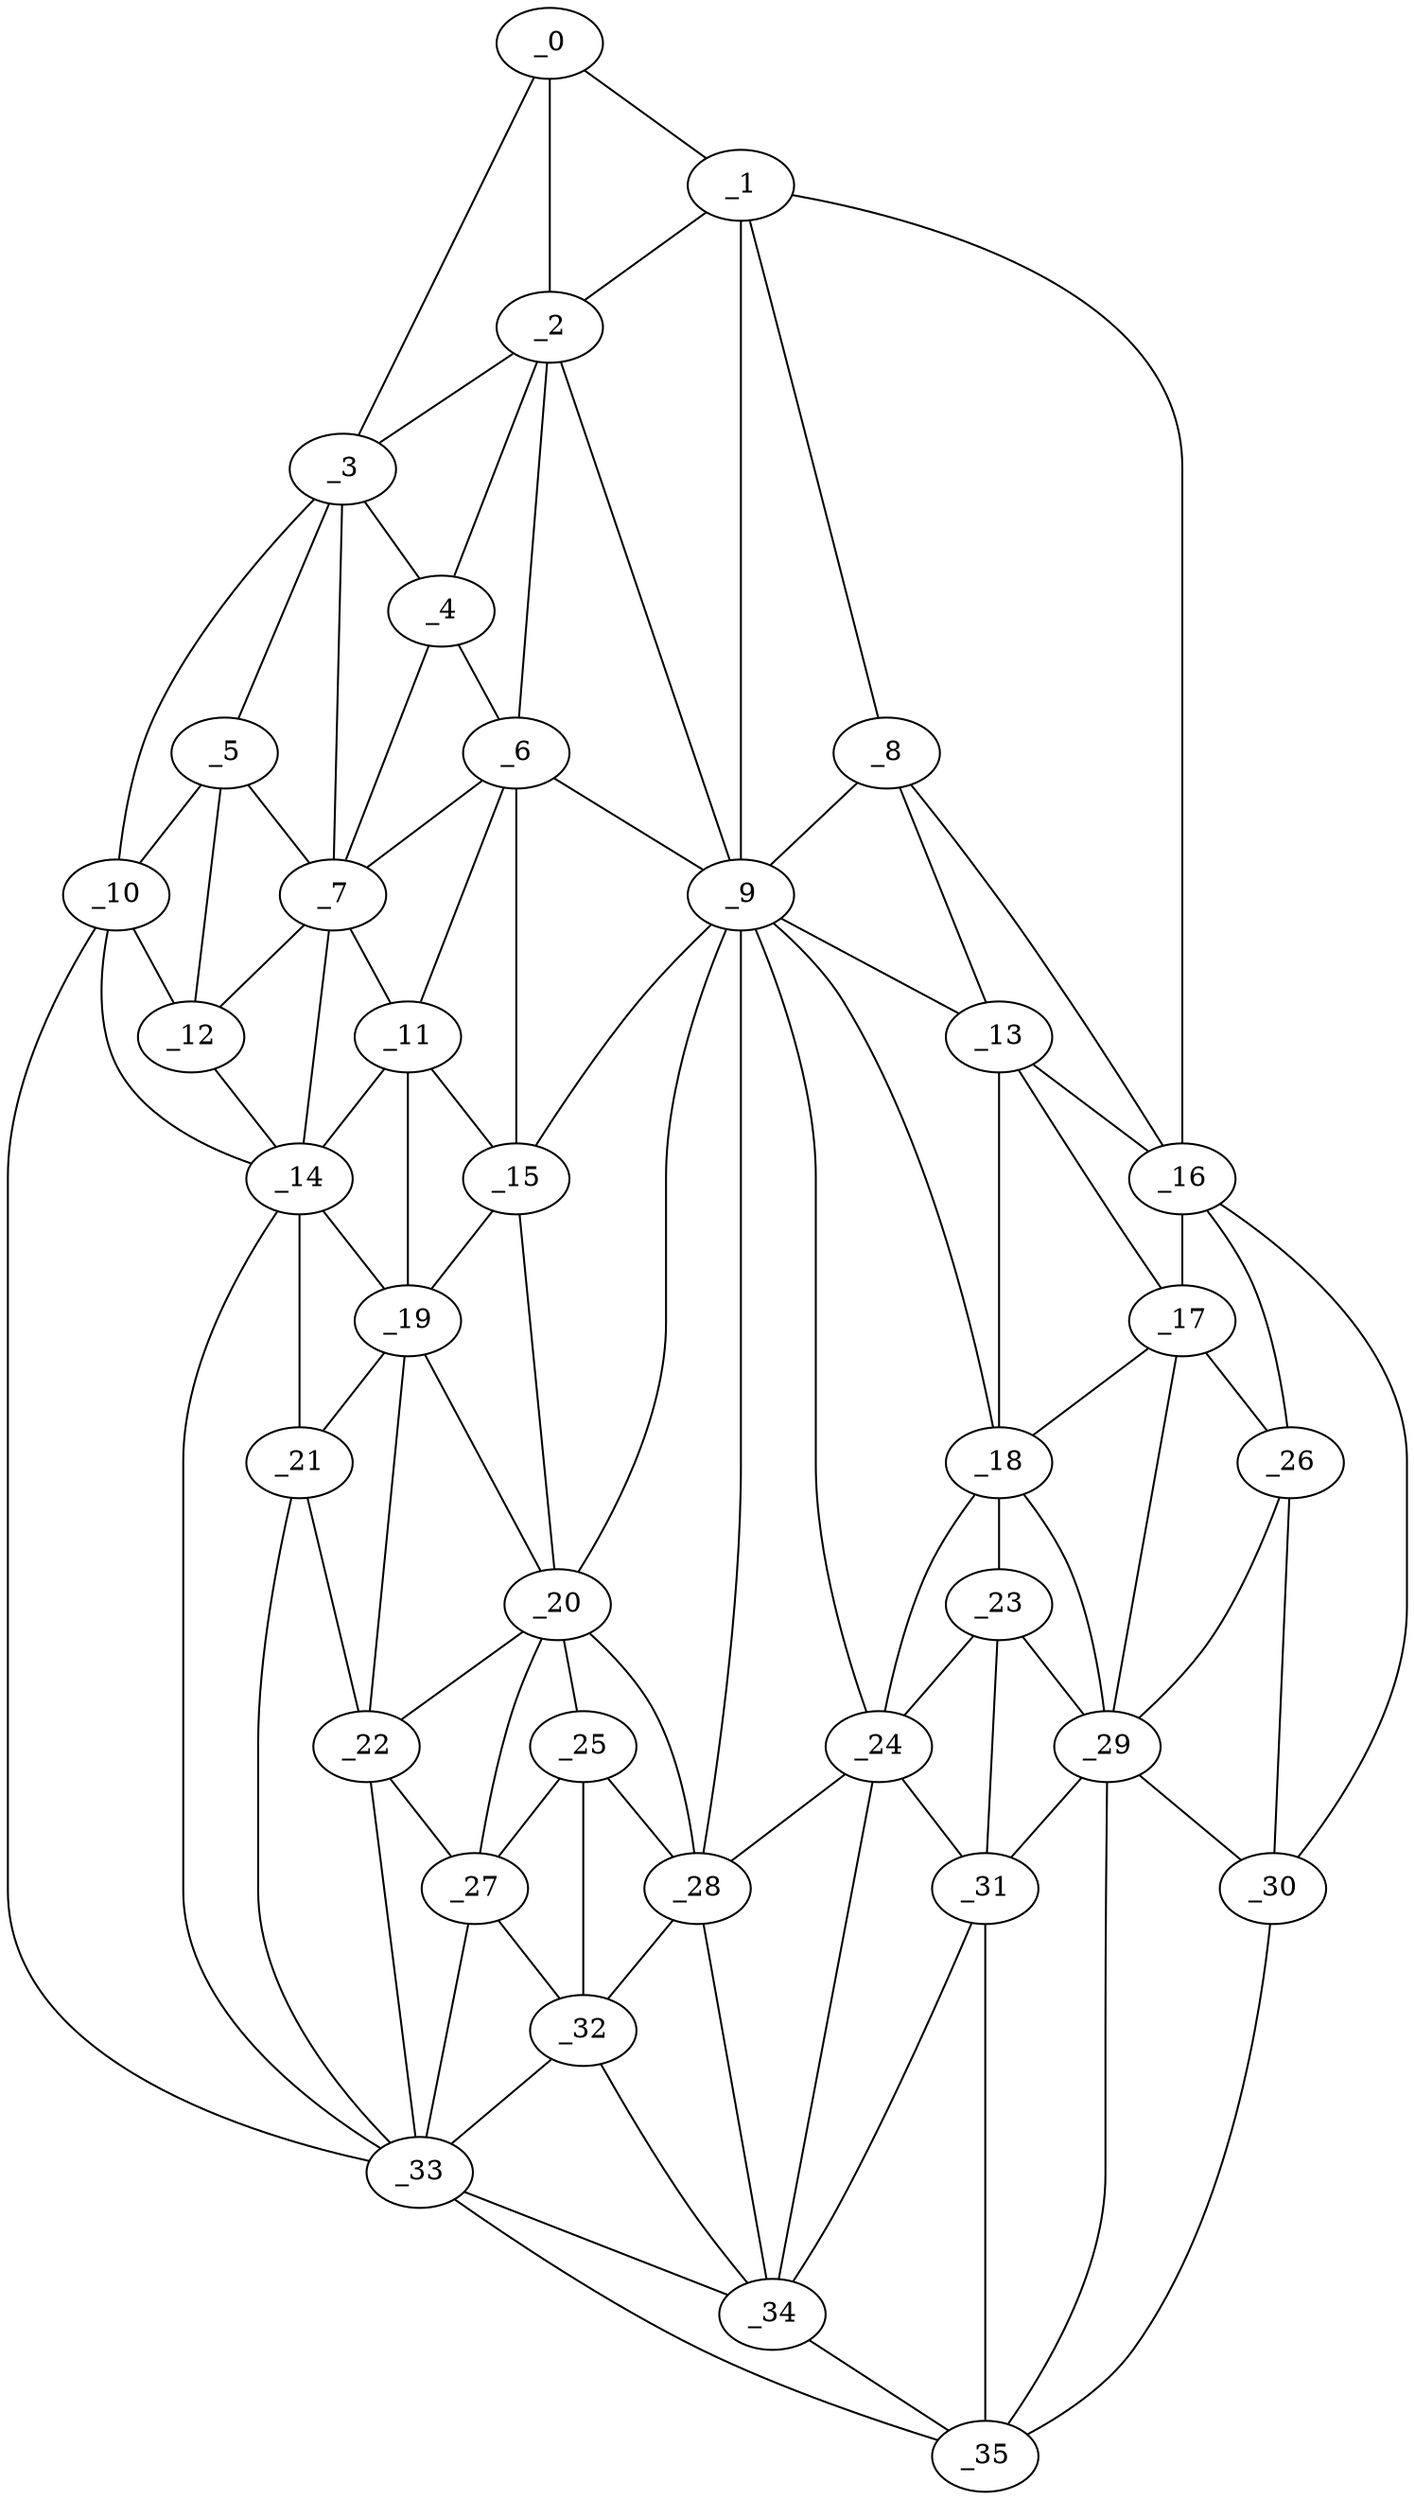 graph "obj57__120.gxl" {
	_0	 [x=22,
		y=78];
	_1	 [x=23,
		y=70];
	_0 -- _1	 [valence=1];
	_2	 [x=28,
		y=83];
	_0 -- _2	 [valence=2];
	_3	 [x=33,
		y=101];
	_0 -- _3	 [valence=1];
	_1 -- _2	 [valence=1];
	_8	 [x=51,
		y=38];
	_1 -- _8	 [valence=1];
	_9	 [x=52,
		y=48];
	_1 -- _9	 [valence=2];
	_16	 [x=72,
		y=2];
	_1 -- _16	 [valence=1];
	_2 -- _3	 [valence=1];
	_4	 [x=36,
		y=93];
	_2 -- _4	 [valence=2];
	_6	 [x=49,
		y=94];
	_2 -- _6	 [valence=2];
	_2 -- _9	 [valence=2];
	_3 -- _4	 [valence=2];
	_5	 [x=47,
		y=112];
	_3 -- _5	 [valence=2];
	_7	 [x=50,
		y=103];
	_3 -- _7	 [valence=2];
	_10	 [x=57,
		y=125];
	_3 -- _10	 [valence=1];
	_4 -- _6	 [valence=2];
	_4 -- _7	 [valence=2];
	_5 -- _7	 [valence=2];
	_5 -- _10	 [valence=1];
	_12	 [x=61,
		y=115];
	_5 -- _12	 [valence=1];
	_6 -- _7	 [valence=2];
	_6 -- _9	 [valence=2];
	_11	 [x=61,
		y=92];
	_6 -- _11	 [valence=1];
	_15	 [x=68,
		y=86];
	_6 -- _15	 [valence=1];
	_7 -- _11	 [valence=2];
	_7 -- _12	 [valence=2];
	_14	 [x=65,
		y=112];
	_7 -- _14	 [valence=1];
	_8 -- _9	 [valence=1];
	_13	 [x=64,
		y=29];
	_8 -- _13	 [valence=2];
	_8 -- _16	 [valence=2];
	_9 -- _13	 [valence=2];
	_9 -- _15	 [valence=2];
	_18	 [x=74,
		y=31];
	_9 -- _18	 [valence=2];
	_20	 [x=82,
		y=77];
	_9 -- _20	 [valence=2];
	_24	 [x=89,
		y=41];
	_9 -- _24	 [valence=1];
	_28	 [x=93,
		y=55];
	_9 -- _28	 [valence=2];
	_10 -- _12	 [valence=2];
	_10 -- _14	 [valence=1];
	_33	 [x=98,
		y=97];
	_10 -- _33	 [valence=1];
	_11 -- _14	 [valence=2];
	_11 -- _15	 [valence=2];
	_19	 [x=75,
		y=99];
	_11 -- _19	 [valence=2];
	_12 -- _14	 [valence=1];
	_13 -- _16	 [valence=1];
	_17	 [x=72,
		y=13];
	_13 -- _17	 [valence=2];
	_13 -- _18	 [valence=2];
	_14 -- _19	 [valence=2];
	_21	 [x=82,
		y=100];
	_14 -- _21	 [valence=2];
	_14 -- _33	 [valence=2];
	_15 -- _19	 [valence=2];
	_15 -- _20	 [valence=2];
	_16 -- _17	 [valence=2];
	_26	 [x=91,
		y=8];
	_16 -- _26	 [valence=2];
	_30	 [x=97,
		y=5];
	_16 -- _30	 [valence=1];
	_17 -- _18	 [valence=1];
	_17 -- _26	 [valence=2];
	_29	 [x=95,
		y=17];
	_17 -- _29	 [valence=2];
	_23	 [x=88,
		y=33];
	_18 -- _23	 [valence=2];
	_18 -- _24	 [valence=1];
	_18 -- _29	 [valence=2];
	_19 -- _20	 [valence=2];
	_19 -- _21	 [valence=2];
	_22	 [x=87,
		y=97];
	_19 -- _22	 [valence=2];
	_20 -- _22	 [valence=2];
	_25	 [x=89,
		y=72];
	_20 -- _25	 [valence=2];
	_27	 [x=91,
		y=83];
	_20 -- _27	 [valence=2];
	_20 -- _28	 [valence=1];
	_21 -- _22	 [valence=2];
	_21 -- _33	 [valence=2];
	_22 -- _27	 [valence=2];
	_22 -- _33	 [valence=1];
	_23 -- _24	 [valence=2];
	_23 -- _29	 [valence=2];
	_31	 [x=98,
		y=35];
	_23 -- _31	 [valence=2];
	_24 -- _28	 [valence=2];
	_24 -- _31	 [valence=2];
	_34	 [x=104,
		y=51];
	_24 -- _34	 [valence=2];
	_25 -- _27	 [valence=2];
	_25 -- _28	 [valence=2];
	_32	 [x=98,
		y=72];
	_25 -- _32	 [valence=2];
	_26 -- _29	 [valence=1];
	_26 -- _30	 [valence=1];
	_27 -- _32	 [valence=2];
	_27 -- _33	 [valence=1];
	_28 -- _32	 [valence=2];
	_28 -- _34	 [valence=1];
	_29 -- _30	 [valence=2];
	_29 -- _31	 [valence=1];
	_35	 [x=110,
		y=37];
	_29 -- _35	 [valence=1];
	_30 -- _35	 [valence=1];
	_31 -- _34	 [valence=2];
	_31 -- _35	 [valence=2];
	_32 -- _33	 [valence=2];
	_32 -- _34	 [valence=1];
	_33 -- _34	 [valence=1];
	_33 -- _35	 [valence=1];
	_34 -- _35	 [valence=1];
}
